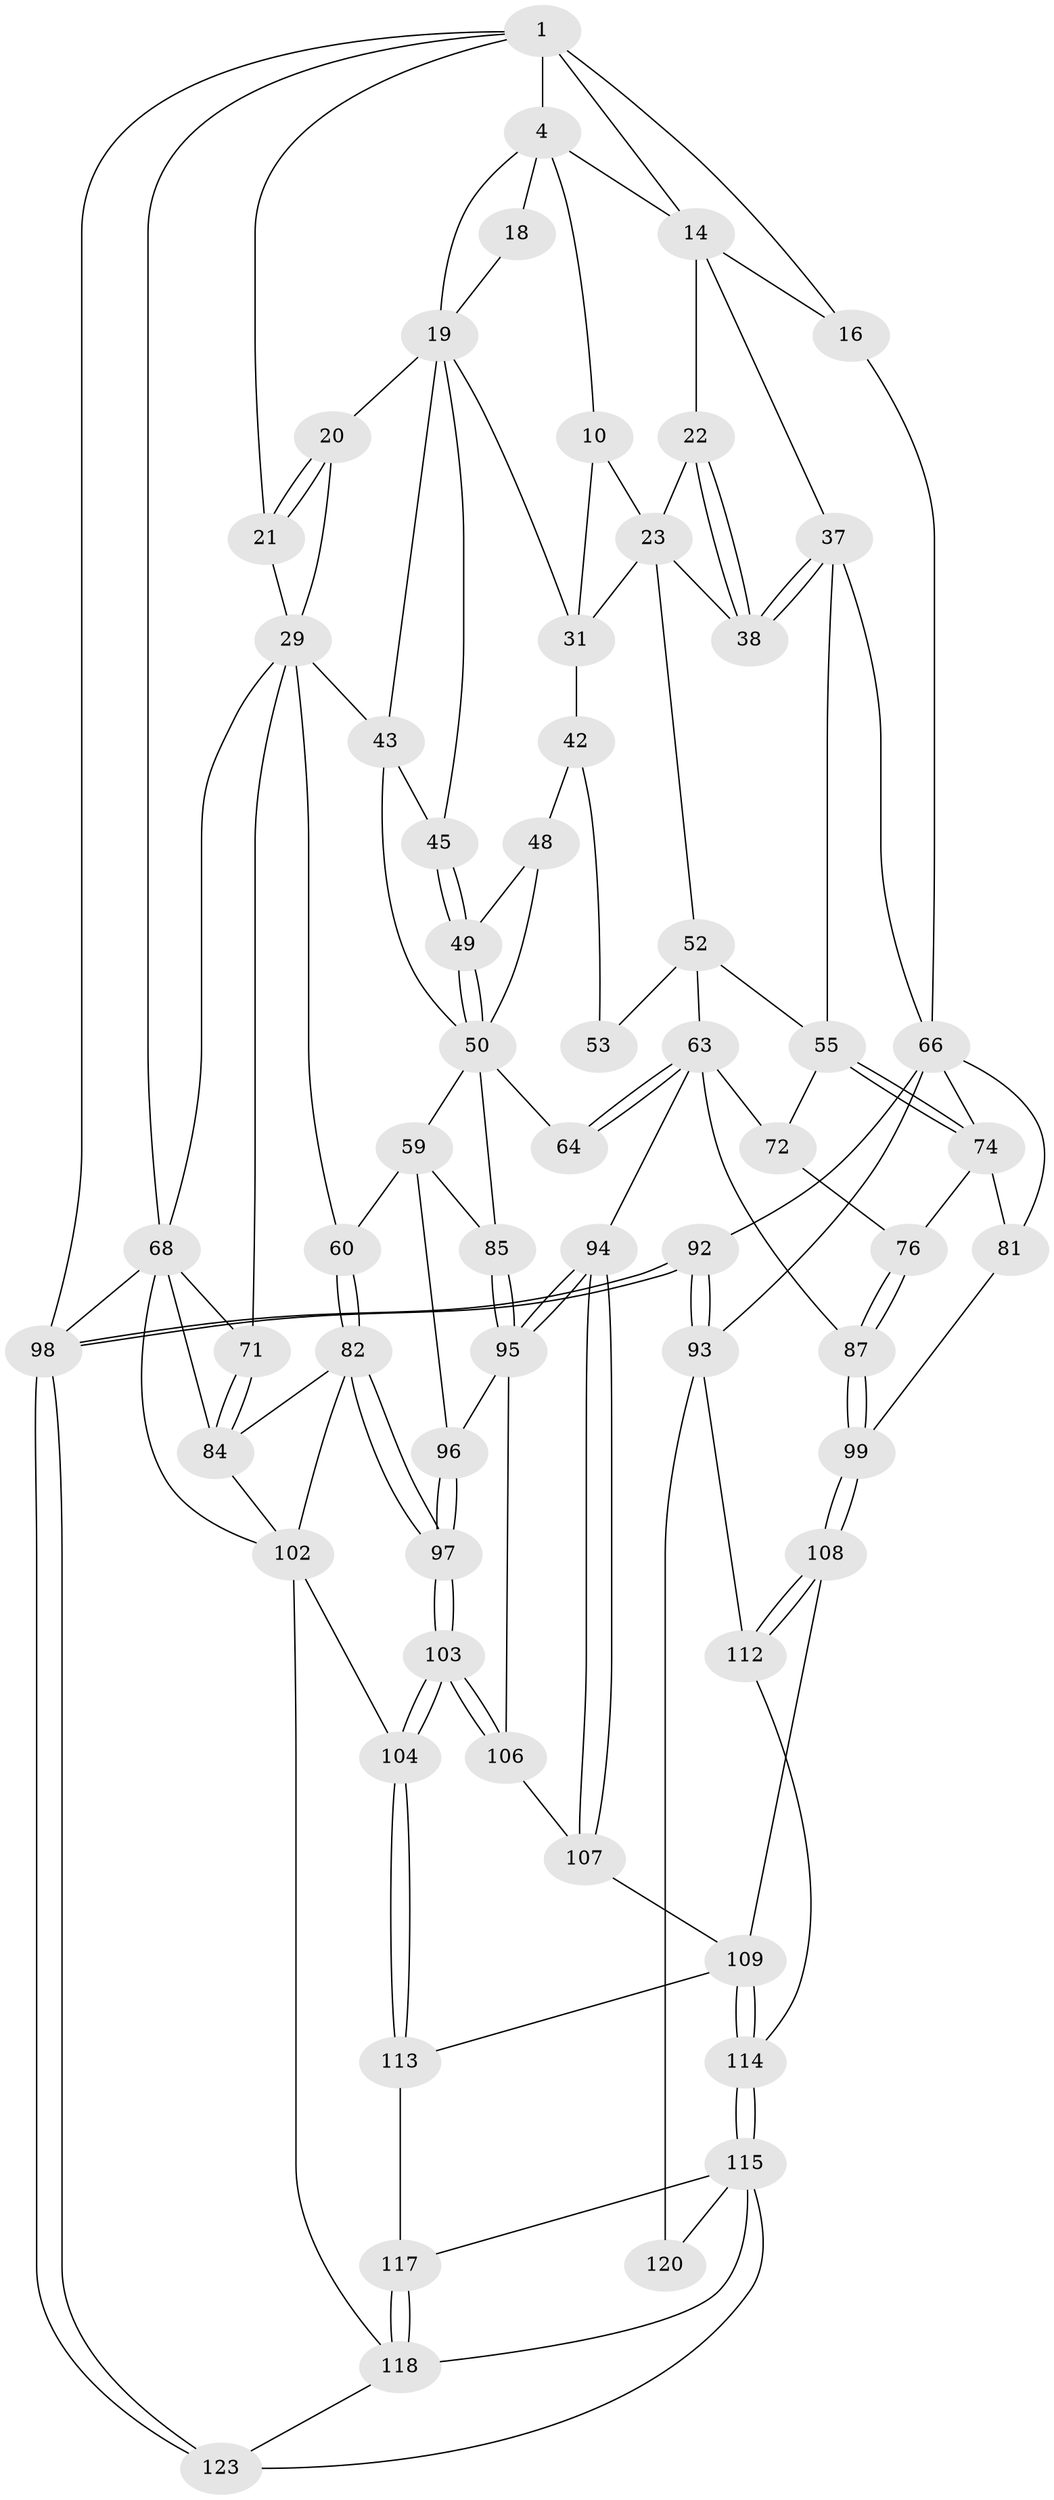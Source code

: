 // original degree distribution, {3: 0.016129032258064516, 6: 0.20967741935483872, 5: 0.5483870967741935, 4: 0.22580645161290322}
// Generated by graph-tools (version 1.1) at 2025/16/03/09/25 04:16:53]
// undirected, 62 vertices, 141 edges
graph export_dot {
graph [start="1"]
  node [color=gray90,style=filled];
  1 [pos="+1+0",super="+2+8"];
  4 [pos="+0+0",super="+17+5"];
  10 [pos="+0.6434743426940469+0.10753094608995736",super="+11+24"];
  14 [pos="+0.8473561124862208+0.16977459889090543",super="+36+15"];
  16 [pos="+1+0.09100205314906289",super="+35"];
  18 [pos="+0.3198770651247146+0.14120580210894185"];
  19 [pos="+0.15311120539659914+0.17173577007319363",super="+25"];
  20 [pos="+0.08444610291150682+0.16753158855982164",super="+26"];
  21 [pos="+0+0.1277296744051536"];
  22 [pos="+0.7879670904711764+0.2527644790732636"];
  23 [pos="+0.6944532140587512+0.2657977881170048",super="+39"];
  29 [pos="+0+0.26394665112181537",super="+30+44"];
  31 [pos="+0.5130449745449761+0.221634380100876",super="+34+32"];
  37 [pos="+0.8072209629976307+0.3971537196393307",super="+54"];
  38 [pos="+0.7985953094693643+0.36249602793489344"];
  42 [pos="+0.5697405821346404+0.3218948439083167",super="+47"];
  43 [pos="+0.23717507253770828+0.2683306870946408",super="+46"];
  45 [pos="+0.45817612724589135+0.2737518501252664"];
  48 [pos="+0.4978176687590971+0.3756170544807461"];
  49 [pos="+0.4591912316841037+0.3292458481741157"];
  50 [pos="+0.30581899313931565+0.4403146811844923",super="+65+51"];
  52 [pos="+0.668684830219361+0.3991242517761313",super="+57"];
  53 [pos="+0.5508712795103541+0.3769910413661697"];
  55 [pos="+0.7763882388695654+0.43793518082998417",super="+56"];
  59 [pos="+0.24122751995445726+0.45203812928394715",super="+86"];
  60 [pos="+0.2374855927140144+0.45106714301111017"];
  63 [pos="+0.5378761422091456+0.5343619882927151",super="+73"];
  64 [pos="+0.5323701098961438+0.5310609947050159"];
  66 [pos="+1+0.41340183279005055",super="+89+67"];
  68 [pos="+0+0.43627212676517524",super="+69"];
  71 [pos="+0.02741814039298001+0.47116187696868905"];
  72 [pos="+0.6636570696098424+0.5417181546933608"];
  74 [pos="+0.7585934949482998+0.5445150062503918",super="+75+79"];
  76 [pos="+0.6977813720851914+0.584341784913878"];
  81 [pos="+0.7477038096562931+0.6252273380216841",super="+91"];
  82 [pos="+0.17002838446096996+0.6206321531042874",super="+83"];
  84 [pos="+0.045921775046745196+0.6257375958177454",super="+100"];
  85 [pos="+0.41540411351092005+0.6344679718842987"];
  87 [pos="+0.5998348039119008+0.6828430239030195"];
  92 [pos="+1+0.9511534008879454"];
  93 [pos="+1+0.8566497284333744",super="+111"];
  94 [pos="+0.5089306479056576+0.6558700483277334"];
  95 [pos="+0.4460182427875194+0.6522490365360515",super="+101"];
  96 [pos="+0.3313288839290019+0.6553628577251729"];
  97 [pos="+0.27818938952940175+0.7143980160693257"];
  98 [pos="+1+1"];
  99 [pos="+0.6486984450883271+0.7327105835547614"];
  102 [pos="+0.12905372443743895+0.751806682330196",super="+105"];
  103 [pos="+0.29639411379349107+0.8069706611433237"];
  104 [pos="+0.29305401203565123+0.8284763975153971"];
  106 [pos="+0.38683189215837677+0.7268354745005722"];
  107 [pos="+0.47201002565883665+0.7782644351239479"];
  108 [pos="+0.6484054112601348+0.7492902110468777"];
  109 [pos="+0.49992060069752947+0.8169921959313019",super="+110"];
  112 [pos="+0.6628697101161988+0.795722356674595"];
  113 [pos="+0.44594234686917583+0.8446652939011302"];
  114 [pos="+0.599617210875445+0.8872483218118642"];
  115 [pos="+0.5976285405653066+0.8989396221498358",super="+116+121"];
  117 [pos="+0.45748718515856507+0.8826264179221326"];
  118 [pos="+0.3268194952582054+1",super="+124"];
  120 [pos="+0.7348133983256138+0.9395117154115005"];
  123 [pos="+0.6428545437164387+1"];
  1 -- 16 [weight=2];
  1 -- 98;
  1 -- 4 [weight=2];
  1 -- 21;
  1 -- 14;
  1 -- 68;
  4 -- 18 [weight=2];
  4 -- 19;
  4 -- 10 [weight=2];
  4 -- 14;
  10 -- 31 [weight=2];
  10 -- 23;
  14 -- 37;
  14 -- 22;
  14 -- 16;
  16 -- 66;
  18 -- 19;
  19 -- 20 [weight=2];
  19 -- 43;
  19 -- 45;
  19 -- 31;
  20 -- 21;
  20 -- 21;
  20 -- 29;
  21 -- 29;
  22 -- 23;
  22 -- 38;
  22 -- 38;
  23 -- 31;
  23 -- 52;
  23 -- 38;
  29 -- 68;
  29 -- 43;
  29 -- 60;
  29 -- 71;
  31 -- 42 [weight=2];
  37 -- 38;
  37 -- 38;
  37 -- 55;
  37 -- 66;
  42 -- 48;
  42 -- 53;
  43 -- 50;
  43 -- 45;
  45 -- 49;
  45 -- 49;
  48 -- 49;
  48 -- 50;
  49 -- 50;
  49 -- 50;
  50 -- 64 [weight=2];
  50 -- 85;
  50 -- 59;
  52 -- 53 [weight=2];
  52 -- 63;
  52 -- 55;
  55 -- 74;
  55 -- 74;
  55 -- 72;
  59 -- 60;
  59 -- 96;
  59 -- 85;
  60 -- 82;
  60 -- 82;
  63 -- 64;
  63 -- 64;
  63 -- 72;
  63 -- 87;
  63 -- 94;
  66 -- 92;
  66 -- 81;
  66 -- 74;
  66 -- 93;
  68 -- 71;
  68 -- 98;
  68 -- 84;
  68 -- 102;
  71 -- 84;
  71 -- 84;
  72 -- 76;
  74 -- 81 [weight=2];
  74 -- 76;
  76 -- 87;
  76 -- 87;
  81 -- 99;
  82 -- 97;
  82 -- 97;
  82 -- 84;
  82 -- 102;
  84 -- 102;
  85 -- 95;
  85 -- 95;
  87 -- 99;
  87 -- 99;
  92 -- 93;
  92 -- 93;
  92 -- 98;
  92 -- 98;
  93 -- 112;
  93 -- 120;
  94 -- 95;
  94 -- 95;
  94 -- 107;
  94 -- 107;
  95 -- 96;
  95 -- 106;
  96 -- 97;
  96 -- 97;
  97 -- 103;
  97 -- 103;
  98 -- 123;
  98 -- 123;
  99 -- 108;
  99 -- 108;
  102 -- 104;
  102 -- 118;
  103 -- 104;
  103 -- 104;
  103 -- 106;
  103 -- 106;
  104 -- 113;
  104 -- 113;
  106 -- 107;
  107 -- 109;
  108 -- 109;
  108 -- 112;
  108 -- 112;
  109 -- 114;
  109 -- 114;
  109 -- 113;
  112 -- 114;
  113 -- 117;
  114 -- 115;
  114 -- 115;
  115 -- 117;
  115 -- 118;
  115 -- 120 [weight=2];
  115 -- 123;
  117 -- 118;
  117 -- 118;
  118 -- 123;
}

